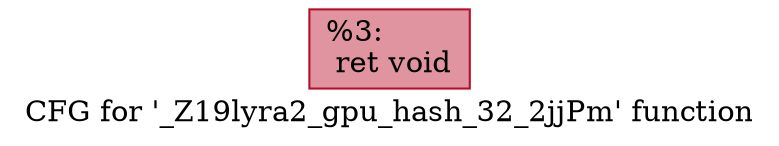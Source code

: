 digraph "CFG for '_Z19lyra2_gpu_hash_32_2jjPm' function" {
	label="CFG for '_Z19lyra2_gpu_hash_32_2jjPm' function";

	Node0x5c2f930 [shape=record,color="#b70d28ff", style=filled, fillcolor="#b70d2870",label="{%3:\l  ret void\l}"];
}
